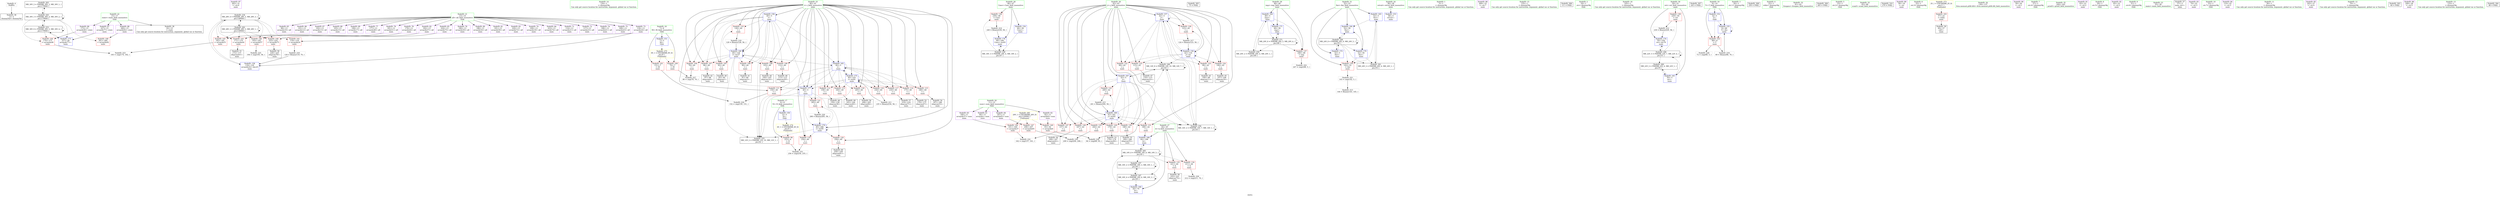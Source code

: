digraph "SVFG" {
	label="SVFG";

	Node0x557f8d856650 [shape=record,color=grey,label="{NodeID: 0\nNullPtr}"];
	Node0x557f8d856650 -> Node0x557f8d85a880[style=solid];
	Node0x557f8d899bc0 [shape=record,color=black,label="{NodeID: 263\nMR_30V_2 = PHI(MR_30V_3, MR_30V_1, )\npts\{170000 \}\n}"];
	Node0x557f8d899bc0 -> Node0x557f8d8933c0[style=dashed];
	Node0x557f8d87bc40 [shape=record,color=purple,label="{NodeID: 97\n262\<--31\n\<--.str.6\nmain\n}"];
	Node0x557f8d857160 [shape=record,color=green,label="{NodeID: 14\n134\<--1\n\<--dummyObj\nCan only get source location for instruction, argument, global var or function.}"];
	Node0x557f8d87c7a0 [shape=record,color=red,label="{NodeID: 111\n150\<--40\n\<--i\nmain\n}"];
	Node0x557f8d87c7a0 -> Node0x557f8d888250[style=solid];
	Node0x557f8d85a140 [shape=record,color=green,label="{NodeID: 28\n46\<--47\nCase\<--Case_field_insensitive\nmain\n}"];
	Node0x557f8d85a140 -> Node0x557f8d882330[style=solid];
	Node0x557f8d85a140 -> Node0x557f8d883260[style=solid];
	Node0x557f8d85a140 -> Node0x557f8d884440[style=solid];
	Node0x557f8d881a40 [shape=record,color=red,label="{NodeID: 125\n115\<--42\n\<--j\nmain\n}"];
	Node0x557f8d881a40 -> Node0x557f8d87baa0[style=solid];
	Node0x557f8d87b690 [shape=record,color=black,label="{NodeID: 42\n97\<--96\nidxprom9\<--\nmain\n}"];
	Node0x557f8d8ac560 [shape=record,color=black,label="{NodeID: 305\n75 = PHI()\n}"];
	Node0x557f8d887f50 [shape=record,color=grey,label="{NodeID: 222\n247 = cmp(246, 5, )\n}"];
	Node0x557f8d8825a0 [shape=record,color=red,label="{NodeID: 139\n142\<--52\n\<--fini\nmain\n}"];
	Node0x557f8d8825a0 -> Node0x557f8d887dd0[style=solid];
	Node0x557f8d87d210 [shape=record,color=black,label="{NodeID: 56\n206\<--205\nidxprom64\<--\nmain\n}"];
	Node0x557f8d883190 [shape=record,color=blue,label="{NodeID: 153\n38\<--5\nretval\<--\nmain\n}"];
	Node0x557f8d87dd70 [shape=record,color=purple,label="{NodeID: 70\n109\<--13\narrayidx18\<--all\nmain\n}"];
	Node0x557f8d883cf0 [shape=record,color=blue,label="{NodeID: 167\n42\<--5\nj\<--\nmain\n}"];
	Node0x557f8d883cf0 -> Node0x557f8d881be0[style=dashed];
	Node0x557f8d883cf0 -> Node0x557f8d881cb0[style=dashed];
	Node0x557f8d883cf0 -> Node0x557f8d881d80[style=dashed];
	Node0x557f8d883cf0 -> Node0x557f8d881e50[style=dashed];
	Node0x557f8d883cf0 -> Node0x557f8d881f20[style=dashed];
	Node0x557f8d883cf0 -> Node0x557f8d881ff0[style=dashed];
	Node0x557f8d883cf0 -> Node0x557f8d8820c0[style=dashed];
	Node0x557f8d883cf0 -> Node0x557f8d883e90[style=dashed];
	Node0x557f8d883cf0 -> Node0x557f8d8942c0[style=dashed];
	Node0x557f8d883cf0 -> Node0x557f8d8978c0[style=dashed];
	Node0x557f8d87e8d0 [shape=record,color=purple,label="{NodeID: 84\n223\<--13\narrayidx74\<--all\nmain\n}"];
	Node0x557f8d859d70 [shape=record,color=green,label="{NodeID: 1\n5\<--1\n\<--dummyObj\nCan only get source location for instruction, argument, global var or function.}"];
	Node0x557f8d87bd10 [shape=record,color=purple,label="{NodeID: 98\n269\<--33\n\<--.str.7\nmain\n}"];
	Node0x557f8d857230 [shape=record,color=green,label="{NodeID: 15\n135\<--1\n\<--dummyObj\nCan only get source location for instruction, argument, global var or function.}"];
	Node0x557f8d87c870 [shape=record,color=red,label="{NodeID: 112\n158\<--40\n\<--i\nmain\n}"];
	Node0x557f8d87c870 -> Node0x557f8d87cb90[style=solid];
	Node0x557f8d85a210 [shape=record,color=green,label="{NodeID: 29\n48\<--49\nimp\<--imp_field_insensitive\nmain\n}"];
	Node0x557f8d85a210 -> Node0x557f8d882400[style=solid];
	Node0x557f8d85a210 -> Node0x557f8d8838e0[style=solid];
	Node0x557f8d85a210 -> Node0x557f8d884030[style=solid];
	Node0x557f8d881b10 [shape=record,color=red,label="{NodeID: 126\n123\<--42\n\<--j\nmain\n}"];
	Node0x557f8d881b10 -> Node0x557f8d8877d0[style=solid];
	Node0x557f8d87b760 [shape=record,color=black,label="{NodeID: 43\n100\<--99\nidxprom11\<--\nmain\n}"];
	Node0x557f8d8acb30 [shape=record,color=black,label="{NodeID: 306\n111 = PHI()\n}"];
	Node0x557f8d8880d0 [shape=record,color=grey,label="{NodeID: 223\n183 = cmp(174, 182, )\n}"];
	Node0x557f8d882670 [shape=record,color=red,label="{NodeID: 140\n93\<--92\n\<--arrayidx6\nmain\n}"];
	Node0x557f8d882670 -> Node0x557f8d888850[style=solid];
	Node0x557f8d87d2e0 [shape=record,color=black,label="{NodeID: 57\n219\<--218\nidxprom71\<--\nmain\n}"];
	Node0x557f8d883260 [shape=record,color=blue,label="{NodeID: 154\n46\<--56\nCase\<--\nmain\n}"];
	Node0x557f8d883260 -> Node0x557f8d8982c0[style=dashed];
	Node0x557f8d87de40 [shape=record,color=purple,label="{NodeID: 71\n114\<--13\narrayidx21\<--all\nmain\n}"];
	Node0x557f8d883dc0 [shape=record,color=blue,label="{NodeID: 168\n44\<--196\nk\<--\nmain\n}"];
	Node0x557f8d883dc0 -> Node0x557f8d89a5c0[style=dashed];
	Node0x557f8d87e9a0 [shape=record,color=purple,label="{NodeID: 85\n224\<--13\narrayidx75\<--all\nmain\n}"];
	Node0x557f8d87e9a0 -> Node0x557f8d882cf0[style=solid];
	Node0x557f8d859860 [shape=record,color=green,label="{NodeID: 2\n18\<--1\n.str\<--dummyObj\nGlob }"];
	Node0x557f8d89a5c0 [shape=record,color=black,label="{NodeID: 265\nMR_16V_6 = PHI(MR_16V_8, MR_16V_5, )\npts\{45 \}\n}"];
	Node0x557f8d89a5c0 -> Node0x557f8d882190[style=dashed];
	Node0x557f8d89a5c0 -> Node0x557f8d882260[style=dashed];
	Node0x557f8d89a5c0 -> Node0x557f8d883dc0[style=dashed];
	Node0x557f8d89a5c0 -> Node0x557f8d8947c0[style=dashed];
	Node0x557f8d89a5c0 -> Node0x557f8d897dc0[style=dashed];
	Node0x557f8d89a5c0 -> Node0x557f8d89a5c0[style=dashed];
	Node0x557f8d87bde0 [shape=record,color=red,label="{NodeID: 99\n255\<--4\n\<--N\nmain\n}"];
	Node0x557f8d87bde0 -> Node0x557f8d888cd0[style=solid];
	Node0x557f8d85b3f0 [shape=record,color=green,label="{NodeID: 16\n145\<--1\n\<--dummyObj\nCan only get source location for instruction, argument, global var or function.}"];
	Node0x557f8d87c940 [shape=record,color=red,label="{NodeID: 113\n164\<--40\n\<--i\nmain\n}"];
	Node0x557f8d87c940 -> Node0x557f8d87cc60[style=solid];
	Node0x557f8d85a2e0 [shape=record,color=green,label="{NodeID: 30\n50\<--51\nret\<--ret_field_insensitive\nmain\n}"];
	Node0x557f8d85a2e0 -> Node0x557f8d8824d0[style=solid];
	Node0x557f8d85a2e0 -> Node0x557f8d883810[style=solid];
	Node0x557f8d85a2e0 -> Node0x557f8d8842a0[style=solid];
	Node0x557f8d881be0 [shape=record,color=red,label="{NodeID: 127\n157\<--42\n\<--j\nmain\n}"];
	Node0x557f8d881be0 -> Node0x557f8d888e50[style=solid];
	Node0x557f8d87b830 [shape=record,color=black,label="{NodeID: 44\n104\<--103\nidxprom14\<--\nmain\n}"];
	Node0x557f8d8acc30 [shape=record,color=black,label="{NodeID: 307\n243 = PHI()\n}"];
	Node0x557f8d888250 [shape=record,color=grey,label="{NodeID: 224\n152 = cmp(150, 151, )\n}"];
	Node0x557f8d882740 [shape=record,color=red,label="{NodeID: 141\n119\<--118\n\<--arrayidx24\nmain\n}"];
	Node0x557f8d882740 -> Node0x557f8d887650[style=solid];
	Node0x557f8d87d3b0 [shape=record,color=black,label="{NodeID: 58\n222\<--221\nidxprom73\<--\nmain\n}"];
	Node0x557f8d883330 [shape=record,color=blue,label="{NodeID: 155\n9\<--69\nT\<--dec\nmain\n}"];
	Node0x557f8d883330 -> Node0x557f8d87c050[style=dashed];
	Node0x557f8d883330 -> Node0x557f8d883330[style=dashed];
	Node0x557f8d87df10 [shape=record,color=purple,label="{NodeID: 72\n117\<--13\narrayidx23\<--all\nmain\n}"];
	Node0x557f8d883e90 [shape=record,color=blue,label="{NodeID: 169\n42\<--201\nj\<--inc62\nmain\n}"];
	Node0x557f8d883e90 -> Node0x557f8d881be0[style=dashed];
	Node0x557f8d883e90 -> Node0x557f8d881cb0[style=dashed];
	Node0x557f8d883e90 -> Node0x557f8d881d80[style=dashed];
	Node0x557f8d883e90 -> Node0x557f8d881e50[style=dashed];
	Node0x557f8d883e90 -> Node0x557f8d881f20[style=dashed];
	Node0x557f8d883e90 -> Node0x557f8d881ff0[style=dashed];
	Node0x557f8d883e90 -> Node0x557f8d8820c0[style=dashed];
	Node0x557f8d883e90 -> Node0x557f8d883e90[style=dashed];
	Node0x557f8d883e90 -> Node0x557f8d8942c0[style=dashed];
	Node0x557f8d883e90 -> Node0x557f8d8978c0[style=dashed];
	Node0x557f8d87ea70 [shape=record,color=purple,label="{NodeID: 86\n173\<--15\narrayidx46\<--state\nmain\n}"];
	Node0x557f8d87ea70 -> Node0x557f8d8829b0[style=solid];
	Node0x557f8d87aa80 [shape=record,color=green,label="{NodeID: 3\n20\<--1\n.str.1\<--dummyObj\nGlob }"];
	Node0x557f8d87beb0 [shape=record,color=red,label="{NodeID: 100\n79\<--7\n\<--M\nmain\n}"];
	Node0x557f8d87beb0 -> Node0x557f8d8886d0[style=solid];
	Node0x557f8d85b4f0 [shape=record,color=green,label="{NodeID: 17\n4\<--6\nN\<--N_field_insensitive\nGlob }"];
	Node0x557f8d85b4f0 -> Node0x557f8d87bde0[style=solid];
	Node0x557f8d85b4f0 -> Node0x557f8d882e90[style=solid];
	Node0x557f8d87ca10 [shape=record,color=red,label="{NodeID: 114\n175\<--40\n\<--i\nmain\n}"];
	Node0x557f8d87ca10 -> Node0x557f8d87ced0[style=solid];
	Node0x557f8d85a3b0 [shape=record,color=green,label="{NodeID: 31\n52\<--53\nfini\<--fini_field_insensitive\nmain\n}"];
	Node0x557f8d85a3b0 -> Node0x557f8d8825a0[style=solid];
	Node0x557f8d85a3b0 -> Node0x557f8d8839b0[style=solid];
	Node0x557f8d85a3b0 -> Node0x557f8d883a80[style=solid];
	Node0x557f8d85a3b0 -> Node0x557f8d883f60[style=solid];
	Node0x557f8d85a3b0 -> Node0x557f8d884100[style=solid];
	Node0x557f8d880030 [shape=record,color=grey,label="{NodeID: 211\n235 = Binary(234, 56, )\n}"];
	Node0x557f8d880030 -> Node0x557f8d884370[style=solid];
	Node0x557f8d881cb0 [shape=record,color=red,label="{NodeID: 128\n167\<--42\n\<--j\nmain\n}"];
	Node0x557f8d881cb0 -> Node0x557f8d87cd30[style=solid];
	Node0x557f8d87b900 [shape=record,color=black,label="{NodeID: 45\n107\<--106\nidxprom16\<--\nmain\n}"];
	Node0x557f8d8acd30 [shape=record,color=black,label="{NodeID: 308\n250 = PHI()\n}"];
	Node0x557f8d8883d0 [shape=record,color=grey,label="{NodeID: 225\n194 = cmp(193, 56, )\n}"];
	Node0x557f8d882810 [shape=record,color=red,label="{NodeID: 142\n161\<--160\n\<--arrayidx37\nmain\n}"];
	Node0x557f8d882810 -> Node0x557f8d888e50[style=solid];
	Node0x557f8d87d480 [shape=record,color=black,label="{NodeID: 59\n226\<--225\nidxprom76\<--\nmain\n}"];
	Node0x557f8d883400 [shape=record,color=blue,label="{NodeID: 156\n40\<--5\ni\<--\nmain\n}"];
	Node0x557f8d883400 -> Node0x557f8d87c1f0[style=dashed];
	Node0x557f8d883400 -> Node0x557f8d87c2c0[style=dashed];
	Node0x557f8d883400 -> Node0x557f8d87c390[style=dashed];
	Node0x557f8d883400 -> Node0x557f8d87c460[style=dashed];
	Node0x557f8d883400 -> Node0x557f8d87c530[style=dashed];
	Node0x557f8d883400 -> Node0x557f8d87c600[style=dashed];
	Node0x557f8d883400 -> Node0x557f8d87c6d0[style=dashed];
	Node0x557f8d883400 -> Node0x557f8d883740[style=dashed];
	Node0x557f8d883400 -> Node0x557f8d883b50[style=dashed];
	Node0x557f8d883400 -> Node0x557f8d884510[style=dashed];
	Node0x557f8d883400 -> Node0x557f8d8977d0[style=dashed];
	Node0x557f8d87dfe0 [shape=record,color=purple,label="{NodeID: 73\n118\<--13\narrayidx24\<--all\nmain\n}"];
	Node0x557f8d87dfe0 -> Node0x557f8d882740[style=solid];
	Node0x557f8d87dfe0 -> Node0x557f8d8835a0[style=solid];
	Node0x557f8d8965c0 [shape=record,color=black,label="{NodeID: 253\nMR_30V_6 = PHI(MR_30V_5, MR_30V_4, )\npts\{170000 \}\n}"];
	Node0x557f8d8965c0 -> Node0x557f8d8829b0[style=dashed];
	Node0x557f8d8965c0 -> Node0x557f8d8841d0[style=dashed];
	Node0x557f8d8965c0 -> Node0x557f8d8933c0[style=dashed];
	Node0x557f8d8965c0 -> Node0x557f8d8965c0[style=dashed];
	Node0x557f8d883f60 [shape=record,color=blue,label="{NodeID: 170\n52\<--56\nfini\<--\nmain\n}"];
	Node0x557f8d883f60 -> Node0x557f8d8825a0[style=dashed];
	Node0x557f8d883f60 -> Node0x557f8d883a80[style=dashed];
	Node0x557f8d883f60 -> Node0x557f8d8991c0[style=dashed];
	Node0x557f8d87eb40 [shape=record,color=purple,label="{NodeID: 87\n227\<--15\narrayidx77\<--state\nmain\n}"];
	Node0x557f8d87eb40 -> Node0x557f8d8841d0[style=solid];
	Node0x557f8d85aec0 [shape=record,color=green,label="{NodeID: 4\n22\<--1\nstdin\<--dummyObj\nGlob }"];
	Node0x557f8d87bf80 [shape=record,color=red,label="{NodeID: 101\n151\<--7\n\<--M\nmain\n}"];
	Node0x557f8d87bf80 -> Node0x557f8d888250[style=solid];
	Node0x557f8d85b5f0 [shape=record,color=green,label="{NodeID: 18\n7\<--8\nM\<--M_field_insensitive\nGlob }"];
	Node0x557f8d85b5f0 -> Node0x557f8d87beb0[style=solid];
	Node0x557f8d85b5f0 -> Node0x557f8d87bf80[style=solid];
	Node0x557f8d85b5f0 -> Node0x557f8d882f90[style=solid];
	Node0x557f8d87cae0 [shape=record,color=red,label="{NodeID: 115\n186\<--40\n\<--i\nmain\n}"];
	Node0x557f8d87cae0 -> Node0x557f8d87d070[style=solid];
	Node0x557f8d85a480 [shape=record,color=green,label="{NodeID: 32\n61\<--62\nfreopen\<--freopen_field_insensitive\n}"];
	Node0x557f8d8801b0 [shape=record,color=grey,label="{NodeID: 212\n230 = Binary(229, 56, )\n}"];
	Node0x557f8d8801b0 -> Node0x557f8d8842a0[style=solid];
	Node0x557f8d881d80 [shape=record,color=red,label="{NodeID: 129\n178\<--42\n\<--j\nmain\n}"];
	Node0x557f8d881d80 -> Node0x557f8d87cfa0[style=solid];
	Node0x557f8d87b9d0 [shape=record,color=black,label="{NodeID: 46\n113\<--112\nidxprom20\<--\nmain\n}"];
	Node0x557f8d8ace30 [shape=record,color=black,label="{NodeID: 309\n263 = PHI()\n}"];
	Node0x557f8d888550 [shape=record,color=grey,label="{NodeID: 226\n72 = cmp(68, 5, )\n}"];
	Node0x557f8d8828e0 [shape=record,color=red,label="{NodeID: 143\n171\<--170\n\<--arrayidx44\nmain\n}"];
	Node0x557f8d8828e0 -> Node0x557f8d87ce00[style=solid];
	Node0x557f8d87d550 [shape=record,color=black,label="{NodeID: 60\n259\<--258\nidxprom91\<--\nmain\n}"];
	Node0x557f8d8834d0 [shape=record,color=blue,label="{NodeID: 157\n42\<--5\nj\<--\nmain\n}"];
	Node0x557f8d8834d0 -> Node0x557f8d8817d0[style=dashed];
	Node0x557f8d8834d0 -> Node0x557f8d8818a0[style=dashed];
	Node0x557f8d8834d0 -> Node0x557f8d881970[style=dashed];
	Node0x557f8d8834d0 -> Node0x557f8d881a40[style=dashed];
	Node0x557f8d8834d0 -> Node0x557f8d881b10[style=dashed];
	Node0x557f8d8834d0 -> Node0x557f8d8834d0[style=dashed];
	Node0x557f8d8834d0 -> Node0x557f8d883670[style=dashed];
	Node0x557f8d8834d0 -> Node0x557f8d8942c0[style=dashed];
	Node0x557f8d8834d0 -> Node0x557f8d8978c0[style=dashed];
	Node0x557f8d87e0b0 [shape=record,color=purple,label="{NodeID: 74\n166\<--13\narrayidx41\<--all\nmain\n}"];
	Node0x557f8d884030 [shape=record,color=blue,label="{NodeID: 171\n48\<--56\nimp\<--\nmain\n}"];
	Node0x557f8d884030 -> Node0x557f8d89c3c0[style=dashed];
	Node0x557f8d87ec10 [shape=record,color=purple,label="{NodeID: 88\n260\<--15\narrayidx92\<--state\nmain\n}"];
	Node0x557f8d87ec10 -> Node0x557f8d882dc0[style=solid];
	Node0x557f8d85af50 [shape=record,color=green,label="{NodeID: 5\n23\<--1\n.str.2\<--dummyObj\nGlob }"];
	Node0x557f8d87c050 [shape=record,color=red,label="{NodeID: 102\n68\<--9\n\<--T\nmain\n}"];
	Node0x557f8d87c050 -> Node0x557f8d887ad0[style=solid];
	Node0x557f8d87c050 -> Node0x557f8d888550[style=solid];
	Node0x557f8d85b6f0 [shape=record,color=green,label="{NodeID: 19\n9\<--10\nT\<--T_field_insensitive\nGlob }"];
	Node0x557f8d85b6f0 -> Node0x557f8d87c050[style=solid];
	Node0x557f8d85b6f0 -> Node0x557f8d883090[style=solid];
	Node0x557f8d85b6f0 -> Node0x557f8d883330[style=solid];
	Node0x557f8d8812f0 [shape=record,color=red,label="{NodeID: 116\n205\<--40\n\<--i\nmain\n}"];
	Node0x557f8d8812f0 -> Node0x557f8d87d210[style=solid];
	Node0x557f8d85a580 [shape=record,color=green,label="{NodeID: 33\n65\<--66\nscanf\<--scanf_field_insensitive\n}"];
	Node0x557f8d8871d0 [shape=record,color=grey,label="{NodeID: 213\n144 = Binary(143, 145, )\n}"];
	Node0x557f8d881e50 [shape=record,color=red,label="{NodeID: 130\n189\<--42\n\<--j\nmain\n}"];
	Node0x557f8d881e50 -> Node0x557f8d87d140[style=solid];
	Node0x557f8d87baa0 [shape=record,color=black,label="{NodeID: 47\n116\<--115\nidxprom22\<--\nmain\n}"];
	Node0x557f8d8acf30 [shape=record,color=black,label="{NodeID: 310\n270 = PHI()\n}"];
	Node0x557f8d8886d0 [shape=record,color=grey,label="{NodeID: 227\n80 = cmp(78, 79, )\n}"];
	Node0x557f8d8829b0 [shape=record,color=red,label="{NodeID: 144\n174\<--173\n\<--arrayidx46\nmain\n}"];
	Node0x557f8d8829b0 -> Node0x557f8d8880d0[style=solid];
	Node0x557f8d87d620 [shape=record,color=purple,label="{NodeID: 61\n84\<--11\narrayidx\<--num\nmain\n}"];
	Node0x557f8d8835a0 [shape=record,color=blue,label="{NodeID: 158\n118\<--120\narrayidx24\<--dec25\nmain\n}"];
	Node0x557f8d8835a0 -> Node0x557f8d8906c0[style=dashed];
	Node0x557f8d87e180 [shape=record,color=purple,label="{NodeID: 75\n169\<--13\narrayidx43\<--all\nmain\n}"];
	Node0x557f8d8977d0 [shape=record,color=black,label="{NodeID: 255\nMR_12V_2 = PHI(MR_12V_10, MR_12V_1, )\npts\{41 \}\n}"];
	Node0x557f8d8977d0 -> Node0x557f8d883400[style=dashed];
	Node0x557f8d884100 [shape=record,color=blue,label="{NodeID: 172\n52\<--5\nfini\<--\nmain\n}"];
	Node0x557f8d884100 -> Node0x557f8d8951c0[style=dashed];
	Node0x557f8d87ece0 [shape=record,color=purple,label="{NodeID: 89\n58\<--18\n\<--.str\nmain\n}"];
	Node0x557f8d87ad80 [shape=record,color=green,label="{NodeID: 6\n25\<--1\n.str.3\<--dummyObj\nGlob }"];
	Node0x557f8d87c120 [shape=record,color=red,label="{NodeID: 103\n57\<--22\n\<--stdin\nmain\n}"];
	Node0x557f8d87c120 -> Node0x557f8d87b420[style=solid];
	Node0x557f8d856c00 [shape=record,color=green,label="{NodeID: 20\n11\<--12\nnum\<--num_field_insensitive\nGlob }"];
	Node0x557f8d856c00 -> Node0x557f8d87d620[style=solid];
	Node0x557f8d856c00 -> Node0x557f8d87d6f0[style=solid];
	Node0x557f8d856c00 -> Node0x557f8d87d7c0[style=solid];
	Node0x557f8d856c00 -> Node0x557f8d87d890[style=solid];
	Node0x557f8d8813c0 [shape=record,color=red,label="{NodeID: 117\n218\<--40\n\<--i\nmain\n}"];
	Node0x557f8d8813c0 -> Node0x557f8d87d2e0[style=solid];
	Node0x557f8d85a680 [shape=record,color=green,label="{NodeID: 34\n136\<--137\nllvm.memset.p0i8.i64\<--llvm.memset.p0i8.i64_field_insensitive\n}"];
	Node0x557f8d887350 [shape=record,color=grey,label="{NodeID: 214\n240 = Binary(239, 56, )\n}"];
	Node0x557f8d887350 -> Node0x557f8d884440[style=solid];
	Node0x557f8d881f20 [shape=record,color=red,label="{NodeID: 131\n196\<--42\n\<--j\nmain\n}"];
	Node0x557f8d881f20 -> Node0x557f8d883dc0[style=solid];
	Node0x557f8d87cb90 [shape=record,color=black,label="{NodeID: 48\n159\<--158\nidxprom36\<--\nmain\n}"];
	Node0x557f8d888850 [shape=record,color=grey,label="{NodeID: 228\n94 = cmp(89, 93, )\n}"];
	Node0x557f8d882a80 [shape=record,color=red,label="{NodeID: 145\n182\<--181\n\<--arrayidx51\nmain\n}"];
	Node0x557f8d882a80 -> Node0x557f8d8880d0[style=solid];
	Node0x557f8d87d6f0 [shape=record,color=purple,label="{NodeID: 62\n92\<--11\narrayidx6\<--num\nmain\n}"];
	Node0x557f8d87d6f0 -> Node0x557f8d882670[style=solid];
	Node0x557f8d883670 [shape=record,color=blue,label="{NodeID: 159\n42\<--124\nj\<--inc\nmain\n}"];
	Node0x557f8d883670 -> Node0x557f8d8817d0[style=dashed];
	Node0x557f8d883670 -> Node0x557f8d8818a0[style=dashed];
	Node0x557f8d883670 -> Node0x557f8d881970[style=dashed];
	Node0x557f8d883670 -> Node0x557f8d881a40[style=dashed];
	Node0x557f8d883670 -> Node0x557f8d881b10[style=dashed];
	Node0x557f8d883670 -> Node0x557f8d8834d0[style=dashed];
	Node0x557f8d883670 -> Node0x557f8d883670[style=dashed];
	Node0x557f8d883670 -> Node0x557f8d8942c0[style=dashed];
	Node0x557f8d883670 -> Node0x557f8d8978c0[style=dashed];
	Node0x557f8d87e250 [shape=record,color=purple,label="{NodeID: 76\n170\<--13\narrayidx44\<--all\nmain\n}"];
	Node0x557f8d87e250 -> Node0x557f8d8828e0[style=solid];
	Node0x557f8d8978c0 [shape=record,color=black,label="{NodeID: 256\nMR_14V_2 = PHI(MR_14V_7, MR_14V_1, )\npts\{43 \}\n}"];
	Node0x557f8d8978c0 -> Node0x557f8d8834d0[style=dashed];
	Node0x557f8d8978c0 -> Node0x557f8d8942c0[style=dashed];
	Node0x557f8d8978c0 -> Node0x557f8d8978c0[style=dashed];
	Node0x557f8d8841d0 [shape=record,color=blue,label="{NodeID: 173\n227\<--56\narrayidx77\<--\nmain\n}"];
	Node0x557f8d8841d0 -> Node0x557f8d8965c0[style=dashed];
	Node0x557f8d87edb0 [shape=record,color=purple,label="{NodeID: 90\n59\<--20\n\<--.str.1\nmain\n}"];
	Node0x557f8d87ae10 [shape=record,color=green,label="{NodeID: 7\n27\<--1\n.str.4\<--dummyObj\nGlob }"];
	Node0x557f8d87c1f0 [shape=record,color=red,label="{NodeID: 104\n78\<--40\n\<--i\nmain\n}"];
	Node0x557f8d87c1f0 -> Node0x557f8d8886d0[style=solid];
	Node0x557f8d856cc0 [shape=record,color=green,label="{NodeID: 21\n13\<--14\nall\<--all_field_insensitive\nGlob }"];
	Node0x557f8d856cc0 -> Node0x557f8d87d960[style=solid];
	Node0x557f8d856cc0 -> Node0x557f8d87da30[style=solid];
	Node0x557f8d856cc0 -> Node0x557f8d87db00[style=solid];
	Node0x557f8d856cc0 -> Node0x557f8d87dbd0[style=solid];
	Node0x557f8d856cc0 -> Node0x557f8d87dca0[style=solid];
	Node0x557f8d856cc0 -> Node0x557f8d87dd70[style=solid];
	Node0x557f8d856cc0 -> Node0x557f8d87de40[style=solid];
	Node0x557f8d856cc0 -> Node0x557f8d87df10[style=solid];
	Node0x557f8d856cc0 -> Node0x557f8d87dfe0[style=solid];
	Node0x557f8d856cc0 -> Node0x557f8d87e0b0[style=solid];
	Node0x557f8d856cc0 -> Node0x557f8d87e180[style=solid];
	Node0x557f8d856cc0 -> Node0x557f8d87e250[style=solid];
	Node0x557f8d856cc0 -> Node0x557f8d87e320[style=solid];
	Node0x557f8d856cc0 -> Node0x557f8d87e3f0[style=solid];
	Node0x557f8d856cc0 -> Node0x557f8d87e4c0[style=solid];
	Node0x557f8d856cc0 -> Node0x557f8d87e590[style=solid];
	Node0x557f8d856cc0 -> Node0x557f8d87e660[style=solid];
	Node0x557f8d856cc0 -> Node0x557f8d87e730[style=solid];
	Node0x557f8d856cc0 -> Node0x557f8d87e800[style=solid];
	Node0x557f8d856cc0 -> Node0x557f8d87e8d0[style=solid];
	Node0x557f8d856cc0 -> Node0x557f8d87e9a0[style=solid];
	Node0x557f8d881490 [shape=record,color=red,label="{NodeID: 118\n234\<--40\n\<--i\nmain\n}"];
	Node0x557f8d881490 -> Node0x557f8d880030[style=solid];
	Node0x557f8d85a780 [shape=record,color=green,label="{NodeID: 35\n244\<--245\nprintf\<--printf_field_insensitive\n}"];
	Node0x557f8d8874d0 [shape=record,color=grey,label="{NodeID: 215\n201 = Binary(200, 56, )\n}"];
	Node0x557f8d8874d0 -> Node0x557f8d883e90[style=solid];
	Node0x557f8d881ff0 [shape=record,color=red,label="{NodeID: 132\n200\<--42\n\<--j\nmain\n}"];
	Node0x557f8d881ff0 -> Node0x557f8d8874d0[style=solid];
	Node0x557f8d87cc60 [shape=record,color=black,label="{NodeID: 49\n165\<--164\nidxprom40\<--\nmain\n}"];
	Node0x557f8d8889d0 [shape=record,color=grey,label="{NodeID: 229\n212 = cmp(211, 70, )\n}"];
	Node0x557f8d882b50 [shape=record,color=red,label="{NodeID: 146\n193\<--192\n\<--arrayidx57\nmain\n}"];
	Node0x557f8d882b50 -> Node0x557f8d8883d0[style=solid];
	Node0x557f8d87d7c0 [shape=record,color=purple,label="{NodeID: 63\n160\<--11\narrayidx37\<--num\nmain\n}"];
	Node0x557f8d87d7c0 -> Node0x557f8d882810[style=solid];
	Node0x557f8d8933c0 [shape=record,color=black,label="{NodeID: 243\nMR_30V_3 = PHI(MR_30V_4, MR_30V_2, )\npts\{170000 \}\n}"];
	Node0x557f8d8933c0 -> Node0x557f8d8829b0[style=dashed];
	Node0x557f8d8933c0 -> Node0x557f8d882dc0[style=dashed];
	Node0x557f8d8933c0 -> Node0x557f8d8841d0[style=dashed];
	Node0x557f8d8933c0 -> Node0x557f8d8933c0[style=dashed];
	Node0x557f8d8933c0 -> Node0x557f8d8965c0[style=dashed];
	Node0x557f8d8933c0 -> Node0x557f8d899bc0[style=dashed];
	Node0x557f8d883740 [shape=record,color=blue,label="{NodeID: 160\n40\<--129\ni\<--inc27\nmain\n}"];
	Node0x557f8d883740 -> Node0x557f8d87c1f0[style=dashed];
	Node0x557f8d883740 -> Node0x557f8d87c2c0[style=dashed];
	Node0x557f8d883740 -> Node0x557f8d87c390[style=dashed];
	Node0x557f8d883740 -> Node0x557f8d87c460[style=dashed];
	Node0x557f8d883740 -> Node0x557f8d87c530[style=dashed];
	Node0x557f8d883740 -> Node0x557f8d87c600[style=dashed];
	Node0x557f8d883740 -> Node0x557f8d87c6d0[style=dashed];
	Node0x557f8d883740 -> Node0x557f8d883740[style=dashed];
	Node0x557f8d883740 -> Node0x557f8d883b50[style=dashed];
	Node0x557f8d883740 -> Node0x557f8d884510[style=dashed];
	Node0x557f8d883740 -> Node0x557f8d8977d0[style=dashed];
	Node0x557f8d87e320 [shape=record,color=purple,label="{NodeID: 77\n177\<--13\narrayidx48\<--all\nmain\n}"];
	Node0x557f8d897dc0 [shape=record,color=black,label="{NodeID: 257\nMR_16V_2 = PHI(MR_16V_3, MR_16V_1, )\npts\{45 \}\n}"];
	Node0x557f8d897dc0 -> Node0x557f8d8947c0[style=dashed];
	Node0x557f8d897dc0 -> Node0x557f8d897dc0[style=dashed];
	Node0x557f8d8842a0 [shape=record,color=blue,label="{NodeID: 174\n50\<--230\nret\<--inc78\nmain\n}"];
	Node0x557f8d8842a0 -> Node0x557f8d894cc0[style=dashed];
	Node0x557f8d87ee80 [shape=record,color=purple,label="{NodeID: 91\n63\<--23\n\<--.str.2\nmain\n}"];
	Node0x557f8d87aea0 [shape=record,color=green,label="{NodeID: 8\n29\<--1\n.str.5\<--dummyObj\nGlob }"];
	Node0x557f8d89c3c0 [shape=record,color=black,label="{NodeID: 271\nMR_20V_6 = PHI(MR_20V_5, MR_20V_4, )\npts\{49 \}\n}"];
	Node0x557f8d89c3c0 -> Node0x557f8d882400[style=dashed];
	Node0x557f8d89c3c0 -> Node0x557f8d884030[style=dashed];
	Node0x557f8d89c3c0 -> Node0x557f8d8987c0[style=dashed];
	Node0x557f8d89c3c0 -> Node0x557f8d89c3c0[style=dashed];
	Node0x557f8d87c2c0 [shape=record,color=red,label="{NodeID: 105\n82\<--40\n\<--i\nmain\n}"];
	Node0x557f8d87c2c0 -> Node0x557f8d87b4f0[style=solid];
	Node0x557f8d856dc0 [shape=record,color=green,label="{NodeID: 22\n15\<--17\nstate\<--state_field_insensitive\nGlob }"];
	Node0x557f8d856dc0 -> Node0x557f8d87b360[style=solid];
	Node0x557f8d856dc0 -> Node0x557f8d87ea70[style=solid];
	Node0x557f8d856dc0 -> Node0x557f8d87eb40[style=solid];
	Node0x557f8d856dc0 -> Node0x557f8d87ec10[style=solid];
	Node0x557f8d89e280 [shape=record,color=yellow,style=double,label="{NodeID: 285\n26V_1 = ENCHI(MR_26V_0)\npts\{120000 \}\nFun[main]}"];
	Node0x557f8d89e280 -> Node0x557f8d882670[style=dashed];
	Node0x557f8d89e280 -> Node0x557f8d882810[style=dashed];
	Node0x557f8d89e280 -> Node0x557f8d882c20[style=dashed];
	Node0x557f8d881560 [shape=record,color=red,label="{NodeID: 119\n254\<--40\n\<--i\nmain\n}"];
	Node0x557f8d881560 -> Node0x557f8d888cd0[style=solid];
	Node0x557f8d85a880 [shape=record,color=black,label="{NodeID: 36\n2\<--3\ndummyVal\<--dummyVal\n}"];
	Node0x557f8d887650 [shape=record,color=grey,label="{NodeID: 216\n120 = Binary(119, 70, )\n}"];
	Node0x557f8d887650 -> Node0x557f8d8835a0[style=solid];
	Node0x557f8d8820c0 [shape=record,color=red,label="{NodeID: 133\n204\<--42\n\<--j\nmain\n}"];
	Node0x557f8d8820c0 -> Node0x557f8d888b50[style=solid];
	Node0x557f8d87cd30 [shape=record,color=black,label="{NodeID: 50\n168\<--167\nidxprom42\<--\nmain\n}"];
	Node0x557f8d888b50 [shape=record,color=grey,label="{NodeID: 230\n209 = cmp(204, 208, )\n}"];
	Node0x557f8d882c20 [shape=record,color=red,label="{NodeID: 147\n208\<--207\n\<--arrayidx65\nmain\n}"];
	Node0x557f8d882c20 -> Node0x557f8d888b50[style=solid];
	Node0x557f8d87d890 [shape=record,color=purple,label="{NodeID: 64\n207\<--11\narrayidx65\<--num\nmain\n}"];
	Node0x557f8d87d890 -> Node0x557f8d882c20[style=solid];
	Node0x557f8d883810 [shape=record,color=blue,label="{NodeID: 161\n50\<--5\nret\<--\nmain\n}"];
	Node0x557f8d883810 -> Node0x557f8d894cc0[style=dashed];
	Node0x557f8d883810 -> Node0x557f8d898cc0[style=dashed];
	Node0x557f8d87e3f0 [shape=record,color=purple,label="{NodeID: 78\n180\<--13\narrayidx50\<--all\nmain\n}"];
	Node0x557f8d8982c0 [shape=record,color=black,label="{NodeID: 258\nMR_18V_3 = PHI(MR_18V_4, MR_18V_2, )\npts\{47 \}\n}"];
	Node0x557f8d8982c0 -> Node0x557f8d882330[style=dashed];
	Node0x557f8d8982c0 -> Node0x557f8d884440[style=dashed];
	Node0x557f8d884370 [shape=record,color=blue,label="{NodeID: 175\n40\<--235\ni\<--inc81\nmain\n}"];
	Node0x557f8d884370 -> Node0x557f8d87c7a0[style=dashed];
	Node0x557f8d884370 -> Node0x557f8d87c870[style=dashed];
	Node0x557f8d884370 -> Node0x557f8d87c940[style=dashed];
	Node0x557f8d884370 -> Node0x557f8d87ca10[style=dashed];
	Node0x557f8d884370 -> Node0x557f8d87cae0[style=dashed];
	Node0x557f8d884370 -> Node0x557f8d8812f0[style=dashed];
	Node0x557f8d884370 -> Node0x557f8d8813c0[style=dashed];
	Node0x557f8d884370 -> Node0x557f8d881490[style=dashed];
	Node0x557f8d884370 -> Node0x557f8d883b50[style=dashed];
	Node0x557f8d884370 -> Node0x557f8d884370[style=dashed];
	Node0x557f8d884370 -> Node0x557f8d884510[style=dashed];
	Node0x557f8d884370 -> Node0x557f8d8977d0[style=dashed];
	Node0x557f8d87ef50 [shape=record,color=purple,label="{NodeID: 92\n85\<--23\n\<--.str.2\nmain\n}"];
	Node0x557f8d87af30 [shape=record,color=green,label="{NodeID: 9\n31\<--1\n.str.6\<--dummyObj\nGlob }"];
	Node0x557f8d87c390 [shape=record,color=red,label="{NodeID: 106\n90\<--40\n\<--i\nmain\n}"];
	Node0x557f8d87c390 -> Node0x557f8d87b5c0[style=solid];
	Node0x557f8d856ec0 [shape=record,color=green,label="{NodeID: 23\n35\<--36\nmain\<--main_field_insensitive\n}"];
	Node0x557f8d881630 [shape=record,color=red,label="{NodeID: 120\n258\<--40\n\<--i\nmain\n}"];
	Node0x557f8d881630 -> Node0x557f8d87d550[style=solid];
	Node0x557f8d85a980 [shape=record,color=black,label="{NodeID: 37\n37\<--5\nmain_ret\<--\nmain\n}"];
	Node0x557f8d8877d0 [shape=record,color=grey,label="{NodeID: 217\n124 = Binary(123, 56, )\n}"];
	Node0x557f8d8877d0 -> Node0x557f8d883670[style=solid];
	Node0x557f8d882190 [shape=record,color=red,label="{NodeID: 134\n211\<--44\n\<--k\nmain\n}"];
	Node0x557f8d882190 -> Node0x557f8d8889d0[style=solid];
	Node0x557f8d87ce00 [shape=record,color=black,label="{NodeID: 51\n172\<--171\nidxprom45\<--\nmain\n}"];
	Node0x557f8d888cd0 [shape=record,color=grey,label="{NodeID: 231\n256 = cmp(254, 255, )\n}"];
	Node0x557f8d882cf0 [shape=record,color=red,label="{NodeID: 148\n225\<--224\n\<--arrayidx75\nmain\n}"];
	Node0x557f8d882cf0 -> Node0x557f8d87d480[style=solid];
	Node0x557f8d87d960 [shape=record,color=purple,label="{NodeID: 65\n98\<--13\narrayidx10\<--all\nmain\n}"];
	Node0x557f8d8838e0 [shape=record,color=blue,label="{NodeID: 162\n48\<--5\nimp\<--\nmain\n}"];
	Node0x557f8d8838e0 -> Node0x557f8d882400[style=dashed];
	Node0x557f8d8838e0 -> Node0x557f8d884030[style=dashed];
	Node0x557f8d8838e0 -> Node0x557f8d8987c0[style=dashed];
	Node0x557f8d8838e0 -> Node0x557f8d89c3c0[style=dashed];
	Node0x557f8d87e4c0 [shape=record,color=purple,label="{NodeID: 79\n181\<--13\narrayidx51\<--all\nmain\n}"];
	Node0x557f8d87e4c0 -> Node0x557f8d882a80[style=solid];
	Node0x557f8d8987c0 [shape=record,color=black,label="{NodeID: 259\nMR_20V_2 = PHI(MR_20V_4, MR_20V_1, )\npts\{49 \}\n}"];
	Node0x557f8d8987c0 -> Node0x557f8d8838e0[style=dashed];
	Node0x557f8d884440 [shape=record,color=blue,label="{NodeID: 176\n46\<--240\nCase\<--inc83\nmain\n}"];
	Node0x557f8d884440 -> Node0x557f8d8982c0[style=dashed];
	Node0x557f8d87f020 [shape=record,color=purple,label="{NodeID: 93\n74\<--25\n\<--.str.3\nmain\n}"];
	Node0x557f8d859980 [shape=record,color=green,label="{NodeID: 10\n33\<--1\n.str.7\<--dummyObj\nGlob }"];
	Node0x557f8d89cdc0 [shape=record,color=yellow,style=double,label="{NodeID: 273\n2V_1 = ENCHI(MR_2V_0)\npts\{1 \}\nFun[main]}"];
	Node0x557f8d89cdc0 -> Node0x557f8d87c120[style=dashed];
	Node0x557f8d87c460 [shape=record,color=red,label="{NodeID: 107\n96\<--40\n\<--i\nmain\n}"];
	Node0x557f8d87c460 -> Node0x557f8d87b690[style=solid];
	Node0x557f8d856fc0 [shape=record,color=green,label="{NodeID: 24\n38\<--39\nretval\<--retval_field_insensitive\nmain\n}"];
	Node0x557f8d856fc0 -> Node0x557f8d883190[style=solid];
	Node0x557f8d881700 [shape=record,color=red,label="{NodeID: 121\n265\<--40\n\<--i\nmain\n}"];
	Node0x557f8d881700 -> Node0x557f8d887c50[style=solid];
	Node0x557f8d87b360 [shape=record,color=black,label="{NodeID: 38\n16\<--15\n\<--state\nCan only get source location for instruction, argument, global var or function.}"];
	Node0x557f8d887950 [shape=record,color=grey,label="{NodeID: 218\n129 = Binary(128, 56, )\n}"];
	Node0x557f8d887950 -> Node0x557f8d883740[style=solid];
	Node0x557f8d882260 [shape=record,color=red,label="{NodeID: 135\n221\<--44\n\<--k\nmain\n}"];
	Node0x557f8d882260 -> Node0x557f8d87d3b0[style=solid];
	Node0x557f8d87ced0 [shape=record,color=black,label="{NodeID: 52\n176\<--175\nidxprom47\<--\nmain\n}"];
	Node0x557f8d888e50 [shape=record,color=grey,label="{NodeID: 232\n162 = cmp(157, 161, )\n}"];
	Node0x557f8d882dc0 [shape=record,color=red,label="{NodeID: 149\n261\<--260\n\<--arrayidx92\nmain\n}"];
	Node0x557f8d87da30 [shape=record,color=purple,label="{NodeID: 66\n101\<--13\narrayidx12\<--all\nmain\n}"];
	Node0x557f8d8942c0 [shape=record,color=black,label="{NodeID: 246\nMR_14V_8 = PHI(MR_14V_10, MR_14V_7, )\npts\{43 \}\n}"];
	Node0x557f8d8942c0 -> Node0x557f8d883cf0[style=dashed];
	Node0x557f8d8942c0 -> Node0x557f8d8942c0[style=dashed];
	Node0x557f8d8942c0 -> Node0x557f8d8978c0[style=dashed];
	Node0x557f8d8839b0 [shape=record,color=blue,label="{NodeID: 163\n52\<--5\nfini\<--\nmain\n}"];
	Node0x557f8d8839b0 -> Node0x557f8d8825a0[style=dashed];
	Node0x557f8d8839b0 -> Node0x557f8d883a80[style=dashed];
	Node0x557f8d8839b0 -> Node0x557f8d8991c0[style=dashed];
	Node0x557f8d87e590 [shape=record,color=purple,label="{NodeID: 80\n188\<--13\narrayidx54\<--all\nmain\n}"];
	Node0x557f8d898cc0 [shape=record,color=black,label="{NodeID: 260\nMR_22V_2 = PHI(MR_22V_4, MR_22V_1, )\npts\{51 \}\n}"];
	Node0x557f8d898cc0 -> Node0x557f8d883810[style=dashed];
	Node0x557f8d884510 [shape=record,color=blue,label="{NodeID: 177\n40\<--5\ni\<--\nmain\n}"];
	Node0x557f8d884510 -> Node0x557f8d881560[style=dashed];
	Node0x557f8d884510 -> Node0x557f8d881630[style=dashed];
	Node0x557f8d884510 -> Node0x557f8d881700[style=dashed];
	Node0x557f8d884510 -> Node0x557f8d8845e0[style=dashed];
	Node0x557f8d884510 -> Node0x557f8d8977d0[style=dashed];
	Node0x557f8d87f0f0 [shape=record,color=purple,label="{NodeID: 94\n110\<--25\n\<--.str.3\nmain\n}"];
	Node0x557f8d859a50 [shape=record,color=green,label="{NodeID: 11\n56\<--1\n\<--dummyObj\nCan only get source location for instruction, argument, global var or function.}"];
	Node0x557f8d89d8e0 [shape=record,color=yellow,style=double,label="{NodeID: 274\n4V_1 = ENCHI(MR_4V_0)\npts\{6 \}\nFun[main]}"];
	Node0x557f8d89d8e0 -> Node0x557f8d87bde0[style=dashed];
	Node0x557f8d87c530 [shape=record,color=red,label="{NodeID: 108\n103\<--40\n\<--i\nmain\n}"];
	Node0x557f8d87c530 -> Node0x557f8d87b830[style=solid];
	Node0x557f8d859ed0 [shape=record,color=green,label="{NodeID: 25\n40\<--41\ni\<--i_field_insensitive\nmain\n}"];
	Node0x557f8d859ed0 -> Node0x557f8d87c1f0[style=solid];
	Node0x557f8d859ed0 -> Node0x557f8d87c2c0[style=solid];
	Node0x557f8d859ed0 -> Node0x557f8d87c390[style=solid];
	Node0x557f8d859ed0 -> Node0x557f8d87c460[style=solid];
	Node0x557f8d859ed0 -> Node0x557f8d87c530[style=solid];
	Node0x557f8d859ed0 -> Node0x557f8d87c600[style=solid];
	Node0x557f8d859ed0 -> Node0x557f8d87c6d0[style=solid];
	Node0x557f8d859ed0 -> Node0x557f8d87c7a0[style=solid];
	Node0x557f8d859ed0 -> Node0x557f8d87c870[style=solid];
	Node0x557f8d859ed0 -> Node0x557f8d87c940[style=solid];
	Node0x557f8d859ed0 -> Node0x557f8d87ca10[style=solid];
	Node0x557f8d859ed0 -> Node0x557f8d87cae0[style=solid];
	Node0x557f8d859ed0 -> Node0x557f8d8812f0[style=solid];
	Node0x557f8d859ed0 -> Node0x557f8d8813c0[style=solid];
	Node0x557f8d859ed0 -> Node0x557f8d881490[style=solid];
	Node0x557f8d859ed0 -> Node0x557f8d881560[style=solid];
	Node0x557f8d859ed0 -> Node0x557f8d881630[style=solid];
	Node0x557f8d859ed0 -> Node0x557f8d881700[style=solid];
	Node0x557f8d859ed0 -> Node0x557f8d883400[style=solid];
	Node0x557f8d859ed0 -> Node0x557f8d883740[style=solid];
	Node0x557f8d859ed0 -> Node0x557f8d883b50[style=solid];
	Node0x557f8d859ed0 -> Node0x557f8d884370[style=solid];
	Node0x557f8d859ed0 -> Node0x557f8d884510[style=solid];
	Node0x557f8d859ed0 -> Node0x557f8d8845e0[style=solid];
	Node0x557f8d8817d0 [shape=record,color=red,label="{NodeID: 122\n89\<--42\n\<--j\nmain\n}"];
	Node0x557f8d8817d0 -> Node0x557f8d888850[style=solid];
	Node0x557f8d87b420 [shape=record,color=black,label="{NodeID: 39\n60\<--57\ncall\<--\nmain\n}"];
	Node0x557f8d887ad0 [shape=record,color=grey,label="{NodeID: 219\n69 = Binary(68, 70, )\n}"];
	Node0x557f8d887ad0 -> Node0x557f8d883330[style=solid];
	Node0x557f8d882330 [shape=record,color=red,label="{NodeID: 136\n239\<--46\n\<--Case\nmain\n}"];
	Node0x557f8d882330 -> Node0x557f8d887350[style=solid];
	Node0x557f8d87cfa0 [shape=record,color=black,label="{NodeID: 53\n179\<--178\nidxprom49\<--\nmain\n}"];
	Node0x557f8d882e90 [shape=record,color=blue,label="{NodeID: 150\n4\<--5\nN\<--\nGlob }"];
	Node0x557f8d882e90 -> Node0x557f8d89d8e0[style=dashed];
	Node0x557f8d87db00 [shape=record,color=purple,label="{NodeID: 67\n102\<--13\narrayidx13\<--all\nmain\n}"];
	Node0x557f8d8947c0 [shape=record,color=black,label="{NodeID: 247\nMR_16V_4 = PHI(MR_16V_6, MR_16V_3, )\npts\{45 \}\n}"];
	Node0x557f8d8947c0 -> Node0x557f8d883c20[style=dashed];
	Node0x557f8d8947c0 -> Node0x557f8d8947c0[style=dashed];
	Node0x557f8d8947c0 -> Node0x557f8d897dc0[style=dashed];
	Node0x557f8d883a80 [shape=record,color=blue,label="{NodeID: 164\n52\<--56\nfini\<--\nmain\n}"];
	Node0x557f8d883a80 -> Node0x557f8d8951c0[style=dashed];
	Node0x557f8d87e660 [shape=record,color=purple,label="{NodeID: 81\n191\<--13\narrayidx56\<--all\nmain\n}"];
	Node0x557f8d8991c0 [shape=record,color=black,label="{NodeID: 261\nMR_24V_2 = PHI(MR_24V_4, MR_24V_1, )\npts\{53 \}\n}"];
	Node0x557f8d8991c0 -> Node0x557f8d8839b0[style=dashed];
	Node0x557f8d8845e0 [shape=record,color=blue,label="{NodeID: 178\n40\<--266\ni\<--inc95\nmain\n}"];
	Node0x557f8d8845e0 -> Node0x557f8d881560[style=dashed];
	Node0x557f8d8845e0 -> Node0x557f8d881630[style=dashed];
	Node0x557f8d8845e0 -> Node0x557f8d881700[style=dashed];
	Node0x557f8d8845e0 -> Node0x557f8d8845e0[style=dashed];
	Node0x557f8d8845e0 -> Node0x557f8d8977d0[style=dashed];
	Node0x557f8d87f1c0 [shape=record,color=purple,label="{NodeID: 95\n242\<--27\n\<--.str.4\nmain\n}"];
	Node0x557f8d859b20 [shape=record,color=green,label="{NodeID: 12\n70\<--1\n\<--dummyObj\nCan only get source location for instruction, argument, global var or function.}"];
	Node0x557f8d89d9c0 [shape=record,color=yellow,style=double,label="{NodeID: 275\n6V_1 = ENCHI(MR_6V_0)\npts\{8 \}\nFun[main]}"];
	Node0x557f8d89d9c0 -> Node0x557f8d87beb0[style=dashed];
	Node0x557f8d89d9c0 -> Node0x557f8d87bf80[style=dashed];
	Node0x557f8d87c600 [shape=record,color=red,label="{NodeID: 109\n112\<--40\n\<--i\nmain\n}"];
	Node0x557f8d87c600 -> Node0x557f8d87b9d0[style=solid];
	Node0x557f8d859fa0 [shape=record,color=green,label="{NodeID: 26\n42\<--43\nj\<--j_field_insensitive\nmain\n}"];
	Node0x557f8d859fa0 -> Node0x557f8d8817d0[style=solid];
	Node0x557f8d859fa0 -> Node0x557f8d8818a0[style=solid];
	Node0x557f8d859fa0 -> Node0x557f8d881970[style=solid];
	Node0x557f8d859fa0 -> Node0x557f8d881a40[style=solid];
	Node0x557f8d859fa0 -> Node0x557f8d881b10[style=solid];
	Node0x557f8d859fa0 -> Node0x557f8d881be0[style=solid];
	Node0x557f8d859fa0 -> Node0x557f8d881cb0[style=solid];
	Node0x557f8d859fa0 -> Node0x557f8d881d80[style=solid];
	Node0x557f8d859fa0 -> Node0x557f8d881e50[style=solid];
	Node0x557f8d859fa0 -> Node0x557f8d881f20[style=solid];
	Node0x557f8d859fa0 -> Node0x557f8d881ff0[style=solid];
	Node0x557f8d859fa0 -> Node0x557f8d8820c0[style=solid];
	Node0x557f8d859fa0 -> Node0x557f8d8834d0[style=solid];
	Node0x557f8d859fa0 -> Node0x557f8d883670[style=solid];
	Node0x557f8d859fa0 -> Node0x557f8d883cf0[style=solid];
	Node0x557f8d859fa0 -> Node0x557f8d883e90[style=solid];
	Node0x557f8d8818a0 [shape=record,color=red,label="{NodeID: 123\n99\<--42\n\<--j\nmain\n}"];
	Node0x557f8d8818a0 -> Node0x557f8d87b760[style=solid];
	Node0x557f8d87b4f0 [shape=record,color=black,label="{NodeID: 40\n83\<--82\nidxprom\<--\nmain\n}"];
	Node0x557f8d8ac360 [shape=record,color=black,label="{NodeID: 303\n64 = PHI()\n}"];
	Node0x557f8d887c50 [shape=record,color=grey,label="{NodeID: 220\n266 = Binary(265, 56, )\n}"];
	Node0x557f8d887c50 -> Node0x557f8d8845e0[style=solid];
	Node0x557f8d882400 [shape=record,color=red,label="{NodeID: 137\n246\<--48\n\<--imp\nmain\n}"];
	Node0x557f8d882400 -> Node0x557f8d887f50[style=solid];
	Node0x557f8d87d070 [shape=record,color=black,label="{NodeID: 54\n187\<--186\nidxprom53\<--\nmain\n}"];
	Node0x557f8d8906c0 [shape=record,color=black,label="{NodeID: 234\nMR_28V_4 = PHI(MR_28V_5, MR_28V_3, )\npts\{140000 \}\n}"];
	Node0x557f8d8906c0 -> Node0x557f8d882740[style=dashed];
	Node0x557f8d8906c0 -> Node0x557f8d8828e0[style=dashed];
	Node0x557f8d8906c0 -> Node0x557f8d882a80[style=dashed];
	Node0x557f8d8906c0 -> Node0x557f8d882b50[style=dashed];
	Node0x557f8d8906c0 -> Node0x557f8d882cf0[style=dashed];
	Node0x557f8d8906c0 -> Node0x557f8d8835a0[style=dashed];
	Node0x557f8d8906c0 -> Node0x557f8d8906c0[style=dashed];
	Node0x557f8d8906c0 -> Node0x557f8d8996c0[style=dashed];
	Node0x557f8d882f90 [shape=record,color=blue,label="{NodeID: 151\n7\<--5\nM\<--\nGlob }"];
	Node0x557f8d882f90 -> Node0x557f8d89d9c0[style=dashed];
	Node0x557f8d87dbd0 [shape=record,color=purple,label="{NodeID: 68\n105\<--13\narrayidx15\<--all\nmain\n}"];
	Node0x557f8d894cc0 [shape=record,color=black,label="{NodeID: 248\nMR_22V_5 = PHI(MR_22V_7, MR_22V_4, )\npts\{51 \}\n}"];
	Node0x557f8d894cc0 -> Node0x557f8d8824d0[style=dashed];
	Node0x557f8d894cc0 -> Node0x557f8d8842a0[style=dashed];
	Node0x557f8d894cc0 -> Node0x557f8d894cc0[style=dashed];
	Node0x557f8d894cc0 -> Node0x557f8d898cc0[style=dashed];
	Node0x557f8d883b50 [shape=record,color=blue,label="{NodeID: 165\n40\<--5\ni\<--\nmain\n}"];
	Node0x557f8d883b50 -> Node0x557f8d87c7a0[style=dashed];
	Node0x557f8d883b50 -> Node0x557f8d87c870[style=dashed];
	Node0x557f8d883b50 -> Node0x557f8d87c940[style=dashed];
	Node0x557f8d883b50 -> Node0x557f8d87ca10[style=dashed];
	Node0x557f8d883b50 -> Node0x557f8d87cae0[style=dashed];
	Node0x557f8d883b50 -> Node0x557f8d8812f0[style=dashed];
	Node0x557f8d883b50 -> Node0x557f8d8813c0[style=dashed];
	Node0x557f8d883b50 -> Node0x557f8d881490[style=dashed];
	Node0x557f8d883b50 -> Node0x557f8d883b50[style=dashed];
	Node0x557f8d883b50 -> Node0x557f8d884370[style=dashed];
	Node0x557f8d883b50 -> Node0x557f8d884510[style=dashed];
	Node0x557f8d883b50 -> Node0x557f8d8977d0[style=dashed];
	Node0x557f8d87e730 [shape=record,color=purple,label="{NodeID: 82\n192\<--13\narrayidx57\<--all\nmain\n}"];
	Node0x557f8d87e730 -> Node0x557f8d882b50[style=solid];
	Node0x557f8d8996c0 [shape=record,color=black,label="{NodeID: 262\nMR_28V_2 = PHI(MR_28V_3, MR_28V_1, )\npts\{140000 \}\n}"];
	Node0x557f8d8996c0 -> Node0x557f8d8828e0[style=dashed];
	Node0x557f8d8996c0 -> Node0x557f8d882a80[style=dashed];
	Node0x557f8d8996c0 -> Node0x557f8d882b50[style=dashed];
	Node0x557f8d8996c0 -> Node0x557f8d882cf0[style=dashed];
	Node0x557f8d8996c0 -> Node0x557f8d8906c0[style=dashed];
	Node0x557f8d8996c0 -> Node0x557f8d8996c0[style=dashed];
	Node0x557f8d87bb70 [shape=record,color=purple,label="{NodeID: 96\n249\<--29\n\<--.str.5\nmain\n}"];
	Node0x557f8d857090 [shape=record,color=green,label="{NodeID: 13\n133\<--1\n\<--dummyObj\nCan only get source location for instruction, argument, global var or function.}"];
	Node0x557f8d87c6d0 [shape=record,color=red,label="{NodeID: 110\n128\<--40\n\<--i\nmain\n}"];
	Node0x557f8d87c6d0 -> Node0x557f8d887950[style=solid];
	Node0x557f8d85a070 [shape=record,color=green,label="{NodeID: 27\n44\<--45\nk\<--k_field_insensitive\nmain\n}"];
	Node0x557f8d85a070 -> Node0x557f8d882190[style=solid];
	Node0x557f8d85a070 -> Node0x557f8d882260[style=solid];
	Node0x557f8d85a070 -> Node0x557f8d883c20[style=solid];
	Node0x557f8d85a070 -> Node0x557f8d883dc0[style=solid];
	Node0x557f8d881970 [shape=record,color=red,label="{NodeID: 124\n106\<--42\n\<--j\nmain\n}"];
	Node0x557f8d881970 -> Node0x557f8d87b900[style=solid];
	Node0x557f8d87b5c0 [shape=record,color=black,label="{NodeID: 41\n91\<--90\nidxprom5\<--\nmain\n}"];
	Node0x557f8d8ac460 [shape=record,color=black,label="{NodeID: 304\n86 = PHI()\n}"];
	Node0x557f8d887dd0 [shape=record,color=grey,label="{NodeID: 221\n143 = cmp(142, 5, )\n}"];
	Node0x557f8d887dd0 -> Node0x557f8d8871d0[style=solid];
	Node0x557f8d8824d0 [shape=record,color=red,label="{NodeID: 138\n229\<--50\n\<--ret\nmain\n}"];
	Node0x557f8d8824d0 -> Node0x557f8d8801b0[style=solid];
	Node0x557f8d87d140 [shape=record,color=black,label="{NodeID: 55\n190\<--189\nidxprom55\<--\nmain\n}"];
	Node0x557f8d883090 [shape=record,color=blue,label="{NodeID: 152\n9\<--5\nT\<--\nGlob }"];
	Node0x557f8d883090 -> Node0x557f8d87c050[style=dashed];
	Node0x557f8d883090 -> Node0x557f8d883330[style=dashed];
	Node0x557f8d87dca0 [shape=record,color=purple,label="{NodeID: 69\n108\<--13\narrayidx17\<--all\nmain\n}"];
	Node0x557f8d8951c0 [shape=record,color=black,label="{NodeID: 249\nMR_24V_6 = PHI(MR_24V_9, MR_24V_5, )\npts\{53 \}\n}"];
	Node0x557f8d8951c0 -> Node0x557f8d8825a0[style=dashed];
	Node0x557f8d8951c0 -> Node0x557f8d883a80[style=dashed];
	Node0x557f8d8951c0 -> Node0x557f8d883f60[style=dashed];
	Node0x557f8d8951c0 -> Node0x557f8d884100[style=dashed];
	Node0x557f8d8951c0 -> Node0x557f8d8951c0[style=dashed];
	Node0x557f8d8951c0 -> Node0x557f8d8991c0[style=dashed];
	Node0x557f8d883c20 [shape=record,color=blue,label="{NodeID: 166\n44\<--70\nk\<--\nmain\n}"];
	Node0x557f8d883c20 -> Node0x557f8d89a5c0[style=dashed];
	Node0x557f8d87e800 [shape=record,color=purple,label="{NodeID: 83\n220\<--13\narrayidx72\<--all\nmain\n}"];
}
